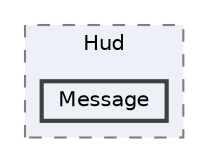 digraph "C:/Users/むずでょ/Documents/Unity Projects/RMU-1-00-00-Research/Assets/RPGMaker/Codebase/Runtime/Common/Component/Hud/Message"
{
 // LATEX_PDF_SIZE
  bgcolor="transparent";
  edge [fontname=Helvetica,fontsize=10,labelfontname=Helvetica,labelfontsize=10];
  node [fontname=Helvetica,fontsize=10,shape=box,height=0.2,width=0.4];
  compound=true
  subgraph clusterdir_f4bf71e77291e9e1045fee195eb04327 {
    graph [ bgcolor="#edf0f7", pencolor="grey50", label="Hud", fontname=Helvetica,fontsize=10 style="filled,dashed", URL="dir_f4bf71e77291e9e1045fee195eb04327.html",tooltip=""]
  dir_83cb5db8f8d451046f0f12f7078e3fa8 [label="Message", fillcolor="#edf0f7", color="grey25", style="filled,bold", URL="dir_83cb5db8f8d451046f0f12f7078e3fa8.html",tooltip=""];
  }
}

